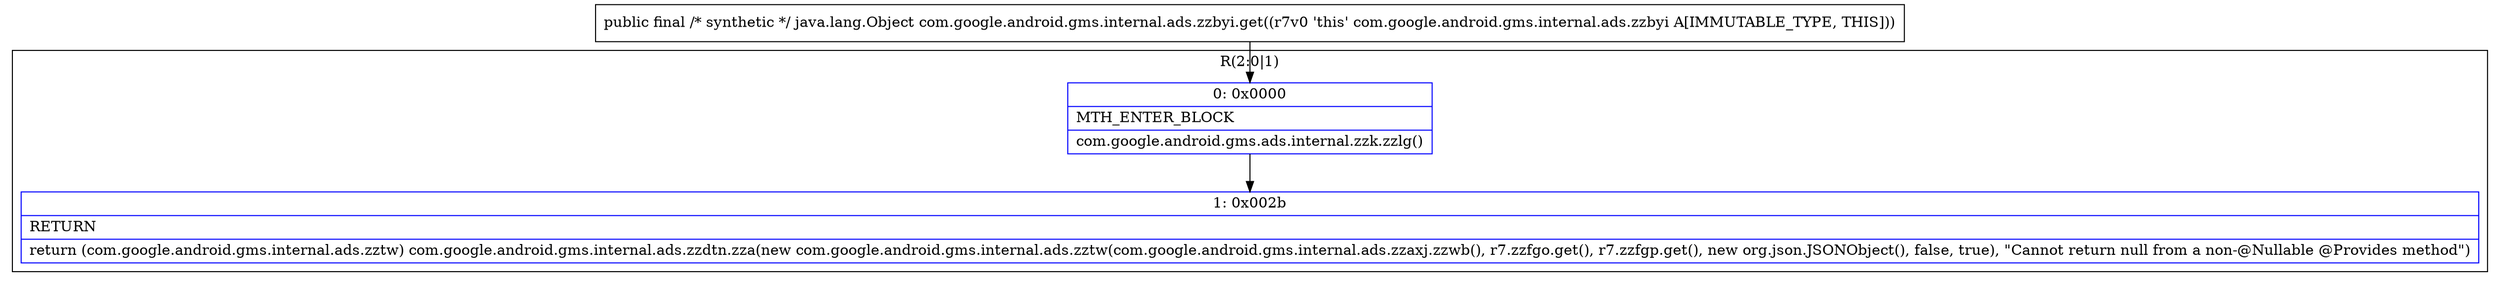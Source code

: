 digraph "CFG forcom.google.android.gms.internal.ads.zzbyi.get()Ljava\/lang\/Object;" {
subgraph cluster_Region_821421775 {
label = "R(2:0|1)";
node [shape=record,color=blue];
Node_0 [shape=record,label="{0\:\ 0x0000|MTH_ENTER_BLOCK\l|com.google.android.gms.ads.internal.zzk.zzlg()\l}"];
Node_1 [shape=record,label="{1\:\ 0x002b|RETURN\l|return (com.google.android.gms.internal.ads.zztw) com.google.android.gms.internal.ads.zzdtn.zza(new com.google.android.gms.internal.ads.zztw(com.google.android.gms.internal.ads.zzaxj.zzwb(), r7.zzfgo.get(), r7.zzfgp.get(), new org.json.JSONObject(), false, true), \"Cannot return null from a non\-@Nullable @Provides method\")\l}"];
}
MethodNode[shape=record,label="{public final \/* synthetic *\/ java.lang.Object com.google.android.gms.internal.ads.zzbyi.get((r7v0 'this' com.google.android.gms.internal.ads.zzbyi A[IMMUTABLE_TYPE, THIS])) }"];
MethodNode -> Node_0;
Node_0 -> Node_1;
}

